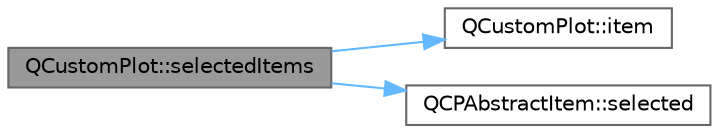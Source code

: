 digraph "QCustomPlot::selectedItems"
{
 // LATEX_PDF_SIZE
  bgcolor="transparent";
  edge [fontname=Helvetica,fontsize=10,labelfontname=Helvetica,labelfontsize=10];
  node [fontname=Helvetica,fontsize=10,shape=box,height=0.2,width=0.4];
  rankdir="LR";
  Node1 [label="QCustomPlot::selectedItems",height=0.2,width=0.4,color="gray40", fillcolor="grey60", style="filled", fontcolor="black",tooltip=" "];
  Node1 -> Node2 [color="steelblue1",style="solid"];
  Node2 [label="QCustomPlot::item",height=0.2,width=0.4,color="grey40", fillcolor="white", style="filled",URL="$class_q_custom_plot.html#a12eb2a283cf10a8a9176c01c0443e83e",tooltip=" "];
  Node1 -> Node3 [color="steelblue1",style="solid"];
  Node3 [label="QCPAbstractItem::selected",height=0.2,width=0.4,color="grey40", fillcolor="white", style="filled",URL="$class_q_c_p_abstract_item.html#aa069fba320a13639f119f82ad29ead96",tooltip=" "];
}
